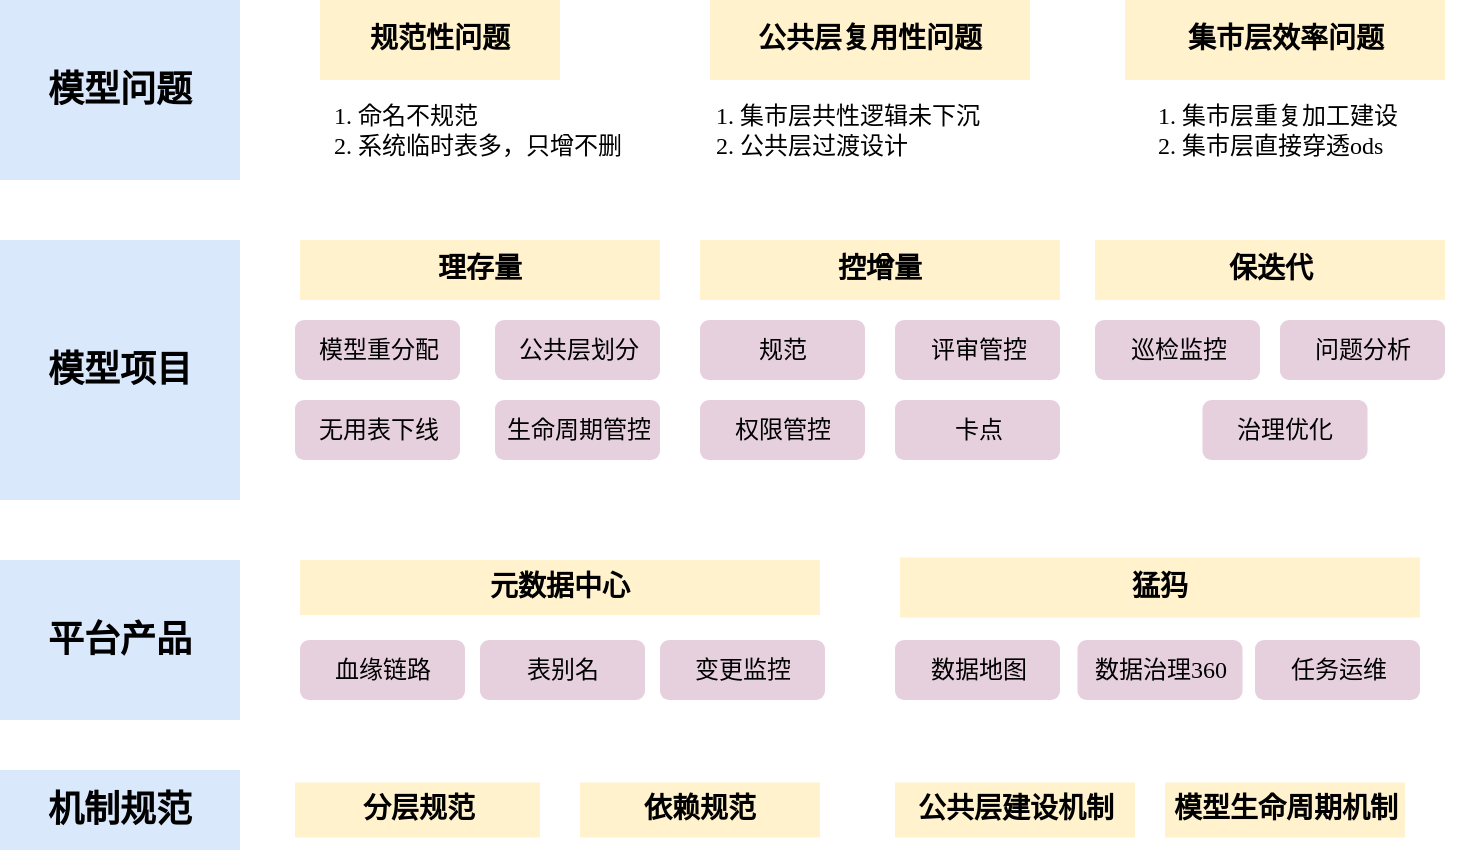 <mxfile version="20.8.23" type="github">
  <diagram name="第 1 页" id="2HcNpDpKpD43kfRhDceQ">
    <mxGraphModel dx="1084" dy="465" grid="1" gridSize="10" guides="1" tooltips="1" connect="1" arrows="1" fold="1" page="1" pageScale="1" pageWidth="827" pageHeight="1169" math="0" shadow="0">
      <root>
        <mxCell id="0" />
        <mxCell id="1" parent="0" />
        <mxCell id="4aYSIVUjviSoJk4caTvQ-1" value="&lt;b&gt;&lt;font style=&quot;font-size: 18px;&quot;&gt;模型问题&lt;/font&gt;&lt;/b&gt;" style="rounded=0;whiteSpace=wrap;html=1;fillColor=#dae8fc;strokeColor=none;fontFamily=微软雅黑;" parent="1" vertex="1">
          <mxGeometry x="70" y="140" width="120" height="90" as="geometry" />
        </mxCell>
        <mxCell id="4aYSIVUjviSoJk4caTvQ-3" value="&lt;b&gt;&lt;font style=&quot;font-size: 18px;&quot;&gt;模型项目&lt;/font&gt;&lt;/b&gt;" style="rounded=0;whiteSpace=wrap;html=1;fillColor=#dae8fc;strokeColor=none;fontFamily=微软雅黑;" parent="1" vertex="1">
          <mxGeometry x="70" y="260" width="120" height="130" as="geometry" />
        </mxCell>
        <mxCell id="4aYSIVUjviSoJk4caTvQ-4" value="&lt;span style=&quot;font-size: 18px;&quot;&gt;&lt;b&gt;平台产品&lt;/b&gt;&lt;/span&gt;" style="rounded=0;whiteSpace=wrap;html=1;fillColor=#dae8fc;strokeColor=none;fontFamily=微软雅黑;" parent="1" vertex="1">
          <mxGeometry x="70" y="420" width="120" height="80" as="geometry" />
        </mxCell>
        <mxCell id="4aYSIVUjviSoJk4caTvQ-6" value="&lt;b style=&quot;&quot;&gt;&lt;font data-font-src=&quot;https://fonts.googleapis.com/css?family=%E5%BE%AE%E8%BD%AF%E9%BB%91%E4%BD%93&quot; style=&quot;font-size: 14px;&quot;&gt;规范性问题&lt;/font&gt;&lt;/b&gt;" style="rounded=0;whiteSpace=wrap;html=1;fillColor=#fff2cc;strokeColor=none;fontFamily=微软雅黑;" parent="1" vertex="1">
          <mxGeometry x="230" y="140" width="120" height="40" as="geometry" />
        </mxCell>
        <mxCell id="4aYSIVUjviSoJk4caTvQ-7" value="&lt;b style=&quot;&quot;&gt;&lt;font data-font-src=&quot;https://fonts.googleapis.com/css?family=%E5%BE%AE%E8%BD%AF%E9%BB%91%E4%BD%93&quot; style=&quot;font-size: 14px;&quot;&gt;公共层复用&lt;/font&gt;&lt;font data-font-src=&quot;https://fonts.googleapis.com/css?family=%E5%BE%AE%E8%BD%AF%E9%9B%85%E9%BB%91&quot; style=&quot;font-size: 14px;&quot;&gt;性&lt;/font&gt;&lt;font data-font-src=&quot;https://fonts.googleapis.com/css?family=%E5%BE%AE%E8%BD%AF%E9%BB%91%E4%BD%93&quot; style=&quot;font-size: 14px;&quot;&gt;问题&lt;/font&gt;&lt;/b&gt;" style="rounded=0;whiteSpace=wrap;html=1;fillColor=#fff2cc;strokeColor=none;fontFamily=微软雅黑;" parent="1" vertex="1">
          <mxGeometry x="425" y="140" width="160" height="40" as="geometry" />
        </mxCell>
        <mxCell id="4aYSIVUjviSoJk4caTvQ-8" value="&lt;b style=&quot;&quot;&gt;&lt;font data-font-src=&quot;https://fonts.googleapis.com/css?family=%E5%BE%AE%E8%BD%AF%E9%BB%91%E4%BD%93&quot; style=&quot;font-size: 14px;&quot;&gt;集市层效率问题&lt;/font&gt;&lt;/b&gt;" style="rounded=0;whiteSpace=wrap;html=1;fillColor=#fff2cc;strokeColor=none;fontFamily=微软雅黑;" parent="1" vertex="1">
          <mxGeometry x="632.5" y="140" width="160" height="40" as="geometry" />
        </mxCell>
        <mxCell id="4aYSIVUjviSoJk4caTvQ-9" value="&lt;div style=&quot;font-size: 12px;&quot; data-docx-has-block-data=&quot;false&quot; data-page-id=&quot;NvjLdLeH9o8p6bxKR6Vcqu8Snof&quot;&gt;&lt;div class=&quot;old-record-id-doxcnHVmCM9QDL73qTxH1DIglHe&quot; style=&quot;text-align: left;&quot;&gt;&lt;ol&gt;&lt;li&gt;&lt;font data-font-src=&quot;https://fonts.googleapis.com/css?family=Noto+Sans+Simplified+Chinese&quot;&gt;&lt;font style=&quot;&quot; data-font-src=&quot;https://fonts.googleapis.com/css?family=%E5%BE%AE%E8%BD%AF%E9%9B%85%E9%BB%91&quot;&gt;命名不规范&lt;/font&gt;&lt;font style=&quot;&quot; data-font-src=&quot;https://fonts.googleapis.com/css?family=Tilt+Prism&quot;&gt;&amp;nbsp;&lt;/font&gt;&lt;/font&gt;&lt;/li&gt;&lt;li&gt;&lt;font data-font-src=&quot;https://fonts.googleapis.com/css?family=Noto+Sans+Simplified+Chinese&quot;&gt;&lt;font style=&quot;&quot; data-font-src=&quot;https://fonts.googleapis.com/css?family=Tilt+Prism&quot;&gt;系统临时&lt;/font&gt;&lt;font style=&quot;&quot; data-font-src=&quot;https://fonts.googleapis.com/css?family=Noto+Sans+Simplified+Chinese&quot;&gt;表&lt;/font&gt;&lt;font style=&quot;&quot; data-font-src=&quot;https://fonts.googleapis.com/css?family=Tilt+Prism&quot;&gt;多，只增不删 &lt;/font&gt;&lt;/font&gt;&lt;/li&gt;&lt;/ol&gt;&lt;/div&gt;&lt;/div&gt;" style="text;html=1;strokeColor=none;fillColor=none;align=center;verticalAlign=middle;whiteSpace=wrap;rounded=0;fontSize=16;fontFamily=微软雅黑;" parent="1" vertex="1">
          <mxGeometry x="190" y="180" width="210" height="50" as="geometry" />
        </mxCell>
        <mxCell id="4aYSIVUjviSoJk4caTvQ-10" value="&lt;div style=&quot;font-size: 12px;&quot; data-docx-has-block-data=&quot;false&quot; data-page-id=&quot;NvjLdLeH9o8p6bxKR6Vcqu8Snof&quot;&gt;&lt;div class=&quot;old-record-id-doxcnHVmCM9QDL73qTxH1DIglHe&quot; style=&quot;text-align: left;&quot;&gt;&lt;ol&gt;&lt;li&gt;&lt;div data-docx-has-block-data=&quot;false&quot; data-page-id=&quot;NvjLdLeH9o8p6bxKR6Vcqu8Snof&quot;&gt;&lt;div class=&quot;old-record-id-doxcnEivKlTUM0fDhylv8IOwnDc&quot; style=&quot;&quot;&gt;&lt;font data-font-src=&quot;https://fonts.googleapis.com/css?family=%E5%BE%AE%E8%BD%AF%E9%BB%91%E4%BD%93&quot;&gt; 集市层共性逻辑未下沉&lt;/font&gt;&lt;/div&gt;&lt;/div&gt;&lt;/li&gt;&lt;li&gt;&lt;div class=&quot;old-record-id-doxcnEivKlTUM0fDhylv8IOwnDc&quot; style=&quot;&quot;&gt;&lt;font data-font-src=&quot;https://fonts.googleapis.com/css?family=%E5%BE%AE%E8%BD%AF%E9%BB%91%E4%BD%93&quot;&gt;公共层过渡设计&lt;/font&gt;&lt;/div&gt;&lt;/li&gt;&lt;/ol&gt;&lt;/div&gt;&lt;/div&gt;" style="text;html=1;strokeColor=none;fillColor=none;align=center;verticalAlign=middle;whiteSpace=wrap;rounded=0;fontSize=16;fontFamily=微软雅黑;" parent="1" vertex="1">
          <mxGeometry x="375" y="180" width="210" height="50" as="geometry" />
        </mxCell>
        <mxCell id="4aYSIVUjviSoJk4caTvQ-11" value="&lt;div style=&quot;font-size: 12px;&quot; data-docx-has-block-data=&quot;false&quot; data-page-id=&quot;NvjLdLeH9o8p6bxKR6Vcqu8Snof&quot;&gt;&lt;div class=&quot;old-record-id-doxcnHVmCM9QDL73qTxH1DIglHe&quot; style=&quot;text-align: left;&quot;&gt;&lt;ol&gt;&lt;li&gt;&lt;div data-docx-has-block-data=&quot;false&quot; data-page-id=&quot;NvjLdLeH9o8p6bxKR6Vcqu8Snof&quot;&gt;&lt;div class=&quot;old-record-id-doxcnEivKlTUM0fDhylv8IOwnDc&quot; style=&quot;&quot;&gt;&lt;div data-docx-has-block-data=&quot;false&quot; data-page-id=&quot;NvjLdLeH9o8p6bxKR6Vcqu8Snof&quot;&gt;&lt;div class=&quot;old-record-id-CeusdgKimoESmyxk93UcPse1nFb&quot; style=&quot;&quot;&gt;&lt;font data-font-src=&quot;https://fonts.googleapis.com/css?family=%E5%BE%AE%E8%BD%AF%E9%BB%91%E4%BD%93&quot;&gt;集市层重复加工建设&lt;/font&gt;&lt;/div&gt;&lt;/div&gt;&lt;/div&gt;&lt;/div&gt;&lt;/li&gt;&lt;li&gt;&lt;div class=&quot;old-record-id-CeusdgKimoESmyxk93UcPse1nFb&quot; style=&quot;&quot;&gt;&lt;font data-font-src=&quot;https://fonts.googleapis.com/css?family=%E5%BE%AE%E8%BD%AF%E9%BB%91%E4%BD%93&quot;&gt;集市层直接穿透ods&lt;/font&gt;&lt;/div&gt;&lt;/li&gt;&lt;/ol&gt;&lt;/div&gt;&lt;/div&gt;" style="text;html=1;strokeColor=none;fillColor=none;align=center;verticalAlign=middle;whiteSpace=wrap;rounded=0;fontSize=16;fontFamily=微软雅黑;" parent="1" vertex="1">
          <mxGeometry x="590" y="180" width="210" height="50" as="geometry" />
        </mxCell>
        <mxCell id="4aYSIVUjviSoJk4caTvQ-14" value="&lt;span style=&quot;font-size: 14px;&quot;&gt;&lt;b&gt;理存量&lt;/b&gt;&lt;/span&gt;" style="rounded=0;whiteSpace=wrap;html=1;fillColor=#fff2cc;strokeColor=none;fontFamily=微软雅黑;" parent="1" vertex="1">
          <mxGeometry x="220" y="260" width="180" height="30" as="geometry" />
        </mxCell>
        <mxCell id="4aYSIVUjviSoJk4caTvQ-15" value="&lt;span style=&quot;font-size: 14px;&quot;&gt;&lt;b&gt;控增量&lt;/b&gt;&lt;/span&gt;" style="rounded=0;whiteSpace=wrap;html=1;fillColor=#fff2cc;strokeColor=none;fontFamily=微软雅黑;" parent="1" vertex="1">
          <mxGeometry x="420" y="260" width="180" height="30" as="geometry" />
        </mxCell>
        <mxCell id="4aYSIVUjviSoJk4caTvQ-16" value="&lt;span style=&quot;font-size: 14px;&quot;&gt;&lt;b&gt;保迭代&lt;/b&gt;&lt;/span&gt;" style="rounded=0;whiteSpace=wrap;html=1;fillColor=#fff2cc;strokeColor=none;fontFamily=微软雅黑;" parent="1" vertex="1">
          <mxGeometry x="617.5" y="260" width="175" height="30" as="geometry" />
        </mxCell>
        <mxCell id="4aYSIVUjviSoJk4caTvQ-18" value="&lt;font data-font-src=&quot;https://fonts.googleapis.com/css?family=%E5%BE%AE%E8%BD%AF%E9%9B%85%E9%BB%91&quot; style=&quot;font-size: 12px;&quot;&gt;模型重分配&lt;/font&gt;" style="rounded=1;whiteSpace=wrap;html=1;dashed=1;strokeColor=none;strokeWidth=2;fontSize=14;fillColor=#E6D0DE;fontFamily=微软雅黑;" parent="1" vertex="1">
          <mxGeometry x="217.5" y="300" width="82.5" height="30" as="geometry" />
        </mxCell>
        <mxCell id="4aYSIVUjviSoJk4caTvQ-19" value="&lt;font data-font-src=&quot;https://fonts.googleapis.com/css?family=%E5%BE%AE%E8%BD%AF%E9%BB%91%E4%BD%93&quot; style=&quot;font-size: 12px;&quot;&gt;公共层划分&lt;/font&gt;" style="rounded=1;whiteSpace=wrap;html=1;dashed=1;strokeColor=none;strokeWidth=2;fontSize=14;fillColor=#E6D0DE;fontFamily=微软雅黑;" parent="1" vertex="1">
          <mxGeometry x="317.5" y="300" width="82.5" height="30" as="geometry" />
        </mxCell>
        <mxCell id="4aYSIVUjviSoJk4caTvQ-21" value="&lt;font style=&quot;font-size: 12px;&quot;&gt;无用表下线&lt;/font&gt;" style="rounded=1;whiteSpace=wrap;html=1;dashed=1;strokeColor=none;strokeWidth=2;fontSize=14;fillColor=#E6D0DE;fontFamily=微软雅黑;" parent="1" vertex="1">
          <mxGeometry x="217.5" y="340" width="82.5" height="30" as="geometry" />
        </mxCell>
        <mxCell id="4aYSIVUjviSoJk4caTvQ-22" value="&lt;font style=&quot;font-size: 12px;&quot;&gt;生命周期管控&lt;/font&gt;" style="rounded=1;whiteSpace=wrap;html=1;dashed=1;strokeColor=none;strokeWidth=2;fontSize=14;fillColor=#E6D0DE;fontFamily=微软雅黑;" parent="1" vertex="1">
          <mxGeometry x="317.5" y="340" width="82.5" height="30" as="geometry" />
        </mxCell>
        <mxCell id="4aYSIVUjviSoJk4caTvQ-23" value="&lt;span style=&quot;font-size: 12px;&quot;&gt;&lt;font&gt;规范&lt;/font&gt;&lt;/span&gt;" style="rounded=1;whiteSpace=wrap;html=1;dashed=1;strokeColor=none;strokeWidth=2;fontSize=14;fillColor=#E6D0DE;fontFamily=微软雅黑;" parent="1" vertex="1">
          <mxGeometry x="420" y="300" width="82.5" height="30" as="geometry" />
        </mxCell>
        <mxCell id="4aYSIVUjviSoJk4caTvQ-24" value="&lt;span style=&quot;font-size: 12px;&quot;&gt;评审管控&lt;/span&gt;" style="rounded=1;whiteSpace=wrap;html=1;dashed=1;strokeColor=none;strokeWidth=2;fontSize=14;fillColor=#E6D0DE;fontFamily=微软雅黑;" parent="1" vertex="1">
          <mxGeometry x="517.5" y="300" width="82.5" height="30" as="geometry" />
        </mxCell>
        <mxCell id="4aYSIVUjviSoJk4caTvQ-26" value="&lt;span style=&quot;font-size: 12px;&quot;&gt;巡检监控&lt;/span&gt;" style="rounded=1;whiteSpace=wrap;html=1;dashed=1;strokeColor=none;strokeWidth=2;fontSize=14;fillColor=#E6D0DE;fontFamily=微软雅黑;" parent="1" vertex="1">
          <mxGeometry x="617.5" y="300" width="82.5" height="30" as="geometry" />
        </mxCell>
        <mxCell id="4aYSIVUjviSoJk4caTvQ-27" value="&lt;span style=&quot;font-size: 12px;&quot;&gt;&lt;font&gt;问题分析&lt;/font&gt;&lt;/span&gt;" style="rounded=1;whiteSpace=wrap;html=1;dashed=1;strokeColor=none;strokeWidth=2;fontSize=14;fillColor=#E6D0DE;fontFamily=微软雅黑;" parent="1" vertex="1">
          <mxGeometry x="710" y="300" width="82.5" height="30" as="geometry" />
        </mxCell>
        <mxCell id="4aYSIVUjviSoJk4caTvQ-28" value="&lt;span style=&quot;font-size: 12px;&quot;&gt;治理优化&lt;/span&gt;" style="rounded=1;whiteSpace=wrap;html=1;dashed=1;strokeColor=none;strokeWidth=2;fontSize=14;fillColor=#E6D0DE;fontFamily=微软雅黑;" parent="1" vertex="1">
          <mxGeometry x="671.25" y="340" width="82.5" height="30" as="geometry" />
        </mxCell>
        <mxCell id="4aYSIVUjviSoJk4caTvQ-30" value="&lt;span style=&quot;font-size: 12px;&quot;&gt;权限管控&lt;/span&gt;" style="rounded=1;whiteSpace=wrap;html=1;dashed=1;strokeColor=none;strokeWidth=2;fontSize=14;fillColor=#E6D0DE;fontFamily=微软雅黑;" parent="1" vertex="1">
          <mxGeometry x="420" y="340" width="82.5" height="30" as="geometry" />
        </mxCell>
        <mxCell id="4aYSIVUjviSoJk4caTvQ-31" value="&lt;span style=&quot;font-size: 12px;&quot;&gt;卡点&lt;/span&gt;" style="rounded=1;whiteSpace=wrap;html=1;dashed=1;strokeColor=none;strokeWidth=2;fontSize=14;fillColor=#E6D0DE;fontFamily=微软雅黑;" parent="1" vertex="1">
          <mxGeometry x="517.5" y="340" width="82.5" height="30" as="geometry" />
        </mxCell>
        <mxCell id="4aYSIVUjviSoJk4caTvQ-33" value="&lt;span style=&quot;font-size: 14px;&quot;&gt;&lt;b&gt;猛犸&lt;/b&gt;&lt;/span&gt;" style="rounded=0;whiteSpace=wrap;html=1;fillColor=#fff2cc;strokeColor=none;fontFamily=微软雅黑;" parent="1" vertex="1">
          <mxGeometry x="520" y="418.75" width="260" height="30" as="geometry" />
        </mxCell>
        <mxCell id="4aYSIVUjviSoJk4caTvQ-34" value="&lt;span style=&quot;font-size: 14px;&quot;&gt;&lt;b&gt;元数据中心&lt;/b&gt;&lt;/span&gt;" style="rounded=0;whiteSpace=wrap;html=1;fillColor=#fff2cc;strokeColor=none;fontFamily=微软雅黑;" parent="1" vertex="1">
          <mxGeometry x="220" y="420" width="260" height="27.5" as="geometry" />
        </mxCell>
        <mxCell id="4aYSIVUjviSoJk4caTvQ-36" value="&lt;span style=&quot;font-size: 12px;&quot;&gt;血缘链路&lt;/span&gt;" style="rounded=1;whiteSpace=wrap;html=1;dashed=1;strokeColor=none;strokeWidth=2;fontSize=14;fillColor=#E6D0DE;fontFamily=微软雅黑;" parent="1" vertex="1">
          <mxGeometry x="220" y="460" width="82.5" height="30" as="geometry" />
        </mxCell>
        <mxCell id="4aYSIVUjviSoJk4caTvQ-37" value="&lt;span style=&quot;font-size: 12px;&quot;&gt;表别名&lt;/span&gt;" style="rounded=1;whiteSpace=wrap;html=1;dashed=1;strokeColor=none;strokeWidth=2;fontSize=14;fillColor=#E6D0DE;fontFamily=微软雅黑;" parent="1" vertex="1">
          <mxGeometry x="310" y="460" width="82.5" height="30" as="geometry" />
        </mxCell>
        <mxCell id="4aYSIVUjviSoJk4caTvQ-38" value="&lt;span style=&quot;font-size: 12px;&quot;&gt;变更监控&lt;/span&gt;" style="rounded=1;whiteSpace=wrap;html=1;dashed=1;strokeColor=none;strokeWidth=2;fontSize=14;fillColor=#E6D0DE;fontFamily=微软雅黑;" parent="1" vertex="1">
          <mxGeometry x="400" y="460" width="82.5" height="30" as="geometry" />
        </mxCell>
        <mxCell id="4aYSIVUjviSoJk4caTvQ-39" value="&lt;span style=&quot;font-size: 12px;&quot;&gt;数据地图&lt;/span&gt;" style="rounded=1;whiteSpace=wrap;html=1;dashed=1;strokeColor=none;strokeWidth=2;fontSize=14;fillColor=#E6D0DE;fontFamily=微软雅黑;" parent="1" vertex="1">
          <mxGeometry x="517.5" y="460" width="82.5" height="30" as="geometry" />
        </mxCell>
        <mxCell id="4aYSIVUjviSoJk4caTvQ-40" value="&lt;span style=&quot;font-size: 12px;&quot;&gt;数据治理360&lt;/span&gt;" style="rounded=1;whiteSpace=wrap;html=1;dashed=1;strokeColor=none;strokeWidth=2;fontSize=14;fillColor=#E6D0DE;fontFamily=微软雅黑;" parent="1" vertex="1">
          <mxGeometry x="608.75" y="460" width="82.5" height="30" as="geometry" />
        </mxCell>
        <mxCell id="4aYSIVUjviSoJk4caTvQ-41" value="&lt;span style=&quot;font-size: 12px;&quot;&gt;任务运维&lt;/span&gt;" style="rounded=1;whiteSpace=wrap;html=1;dashed=1;strokeColor=none;strokeWidth=2;fontSize=14;fillColor=#E6D0DE;fontFamily=微软雅黑;" parent="1" vertex="1">
          <mxGeometry x="697.5" y="460" width="82.5" height="30" as="geometry" />
        </mxCell>
        <mxCell id="gpzjmdm7jTk252mn6LHU-2" value="&lt;span style=&quot;font-size: 18px;&quot;&gt;&lt;b&gt;机制规范&lt;/b&gt;&lt;/span&gt;" style="rounded=0;whiteSpace=wrap;html=1;fillColor=#dae8fc;strokeColor=none;fontFamily=微软雅黑;" parent="1" vertex="1">
          <mxGeometry x="70" y="525" width="120" height="40" as="geometry" />
        </mxCell>
        <mxCell id="gpzjmdm7jTk252mn6LHU-3" value="&lt;span style=&quot;font-size: 14px;&quot;&gt;&lt;b&gt;分层规范&lt;/b&gt;&lt;/span&gt;" style="rounded=0;whiteSpace=wrap;html=1;fillColor=#fff2cc;strokeColor=none;fontFamily=微软雅黑;" parent="1" vertex="1">
          <mxGeometry x="217.5" y="531.25" width="122.5" height="27.5" as="geometry" />
        </mxCell>
        <mxCell id="gpzjmdm7jTk252mn6LHU-4" value="&lt;span style=&quot;font-size: 14px;&quot;&gt;&lt;b&gt;依赖规范&lt;/b&gt;&lt;/span&gt;" style="rounded=0;whiteSpace=wrap;html=1;fillColor=#fff2cc;strokeColor=none;fontFamily=微软雅黑;" parent="1" vertex="1">
          <mxGeometry x="360" y="531.25" width="120" height="27.5" as="geometry" />
        </mxCell>
        <mxCell id="gpzjmdm7jTk252mn6LHU-5" value="&lt;span style=&quot;font-size: 14px;&quot;&gt;&lt;b&gt;公共层建设机制&lt;/b&gt;&lt;/span&gt;" style="rounded=0;whiteSpace=wrap;html=1;fillColor=#fff2cc;strokeColor=none;fontFamily=微软雅黑;" parent="1" vertex="1">
          <mxGeometry x="517.5" y="531.25" width="120" height="27.5" as="geometry" />
        </mxCell>
        <mxCell id="gpzjmdm7jTk252mn6LHU-6" value="&lt;span style=&quot;font-size: 14px;&quot;&gt;&lt;b&gt;模型生命周期机制&lt;/b&gt;&lt;/span&gt;" style="rounded=0;whiteSpace=wrap;html=1;fillColor=#fff2cc;strokeColor=none;fontFamily=微软雅黑;" parent="1" vertex="1">
          <mxGeometry x="652.5" y="531.25" width="120" height="27.5" as="geometry" />
        </mxCell>
      </root>
    </mxGraphModel>
  </diagram>
</mxfile>
